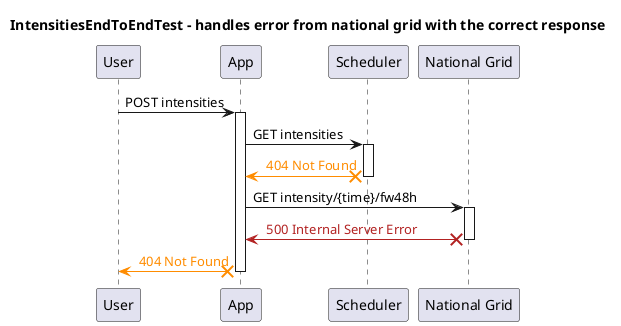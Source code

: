 @startuml
title IntensitiesEndToEndTest - handles error from national grid with the correct response
participant "User"
participant "App"
participant "Scheduler"
participant "National Grid"
"User" -> "App": POST intensities
activate "App"
"App" -> "Scheduler": GET intensities
activate "Scheduler"

"Scheduler" X-[#DarkOrange]> "App": <color:DarkOrange> 404 Not Found
deactivate "Scheduler"
"App" -> "National Grid": GET intensity/{time}/fw48h
activate "National Grid"

"National Grid" X-[#FireBrick]> "App": <color:FireBrick> 500 Internal Server Error
deactivate "National Grid"
"App" X-[#DarkOrange]> "User": <color:DarkOrange> 404 Not Found
deactivate "App"
@enduml